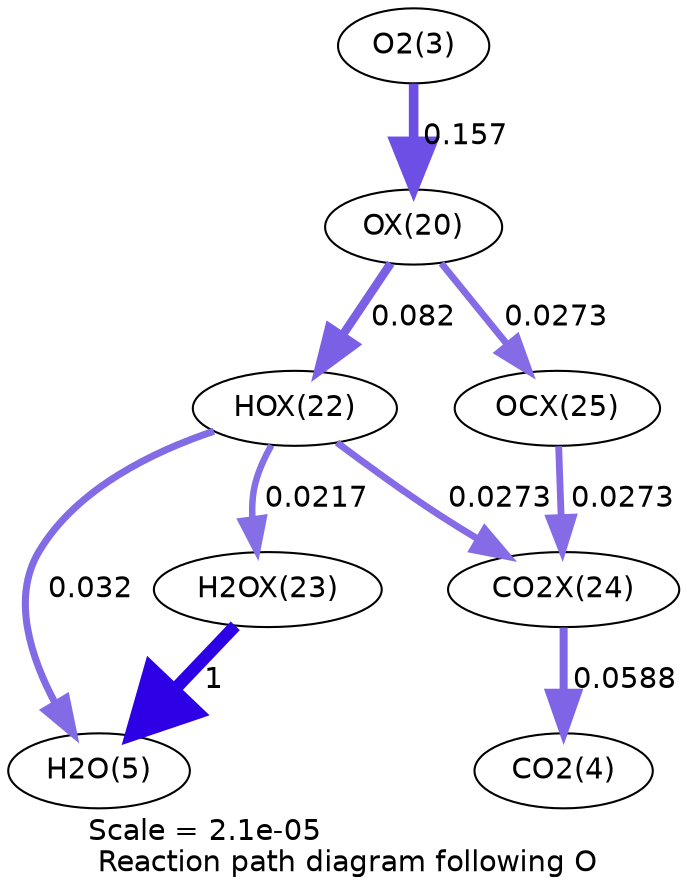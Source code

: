 digraph reaction_paths {
center=1;
s5 -> s31[fontname="Helvetica", penwidth=4.6, arrowsize=2.3, color="0.7, 0.657, 0.9"
, label=" 0.157"];
s31 -> s33[fontname="Helvetica", penwidth=4.11, arrowsize=2.06, color="0.7, 0.582, 0.9"
, label=" 0.082"];
s31 -> s36[fontname="Helvetica", penwidth=3.28, arrowsize=1.64, color="0.7, 0.527, 0.9"
, label=" 0.0273"];
s33 -> s7[fontname="Helvetica", penwidth=3.4, arrowsize=1.7, color="0.7, 0.532, 0.9"
, label=" 0.032"];
s33 -> s34[fontname="Helvetica", penwidth=3.11, arrowsize=1.55, color="0.7, 0.522, 0.9"
, label=" 0.0217"];
s33 -> s35[fontname="Helvetica", penwidth=3.28, arrowsize=1.64, color="0.7, 0.527, 0.9"
, label=" 0.0273"];
s34 -> s7[fontname="Helvetica", penwidth=6, arrowsize=3, color="0.7, 1.5, 0.9"
, label=" 1"];
s36 -> s35[fontname="Helvetica", penwidth=3.28, arrowsize=1.64, color="0.7, 0.527, 0.9"
, label=" 0.0273"];
s35 -> s6[fontname="Helvetica", penwidth=3.86, arrowsize=1.93, color="0.7, 0.559, 0.9"
, label=" 0.0588"];
s5 [ fontname="Helvetica", label="O2(3)"];
s6 [ fontname="Helvetica", label="CO2(4)"];
s7 [ fontname="Helvetica", label="H2O(5)"];
s31 [ fontname="Helvetica", label="OX(20)"];
s33 [ fontname="Helvetica", label="HOX(22)"];
s34 [ fontname="Helvetica", label="H2OX(23)"];
s35 [ fontname="Helvetica", label="CO2X(24)"];
s36 [ fontname="Helvetica", label="OCX(25)"];
 label = "Scale = 2.1e-05\l Reaction path diagram following O";
 fontname = "Helvetica";
}
